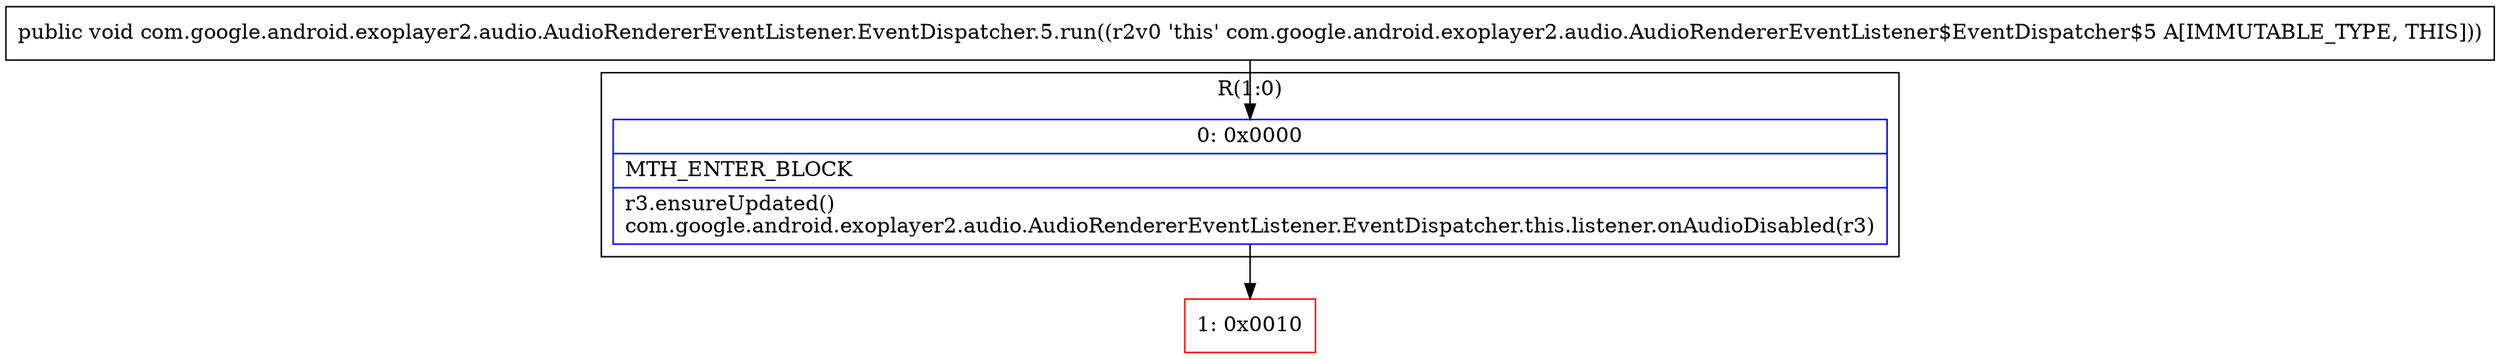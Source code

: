 digraph "CFG forcom.google.android.exoplayer2.audio.AudioRendererEventListener.EventDispatcher.5.run()V" {
subgraph cluster_Region_692660776 {
label = "R(1:0)";
node [shape=record,color=blue];
Node_0 [shape=record,label="{0\:\ 0x0000|MTH_ENTER_BLOCK\l|r3.ensureUpdated()\lcom.google.android.exoplayer2.audio.AudioRendererEventListener.EventDispatcher.this.listener.onAudioDisabled(r3)\l}"];
}
Node_1 [shape=record,color=red,label="{1\:\ 0x0010}"];
MethodNode[shape=record,label="{public void com.google.android.exoplayer2.audio.AudioRendererEventListener.EventDispatcher.5.run((r2v0 'this' com.google.android.exoplayer2.audio.AudioRendererEventListener$EventDispatcher$5 A[IMMUTABLE_TYPE, THIS])) }"];
MethodNode -> Node_0;
Node_0 -> Node_1;
}

